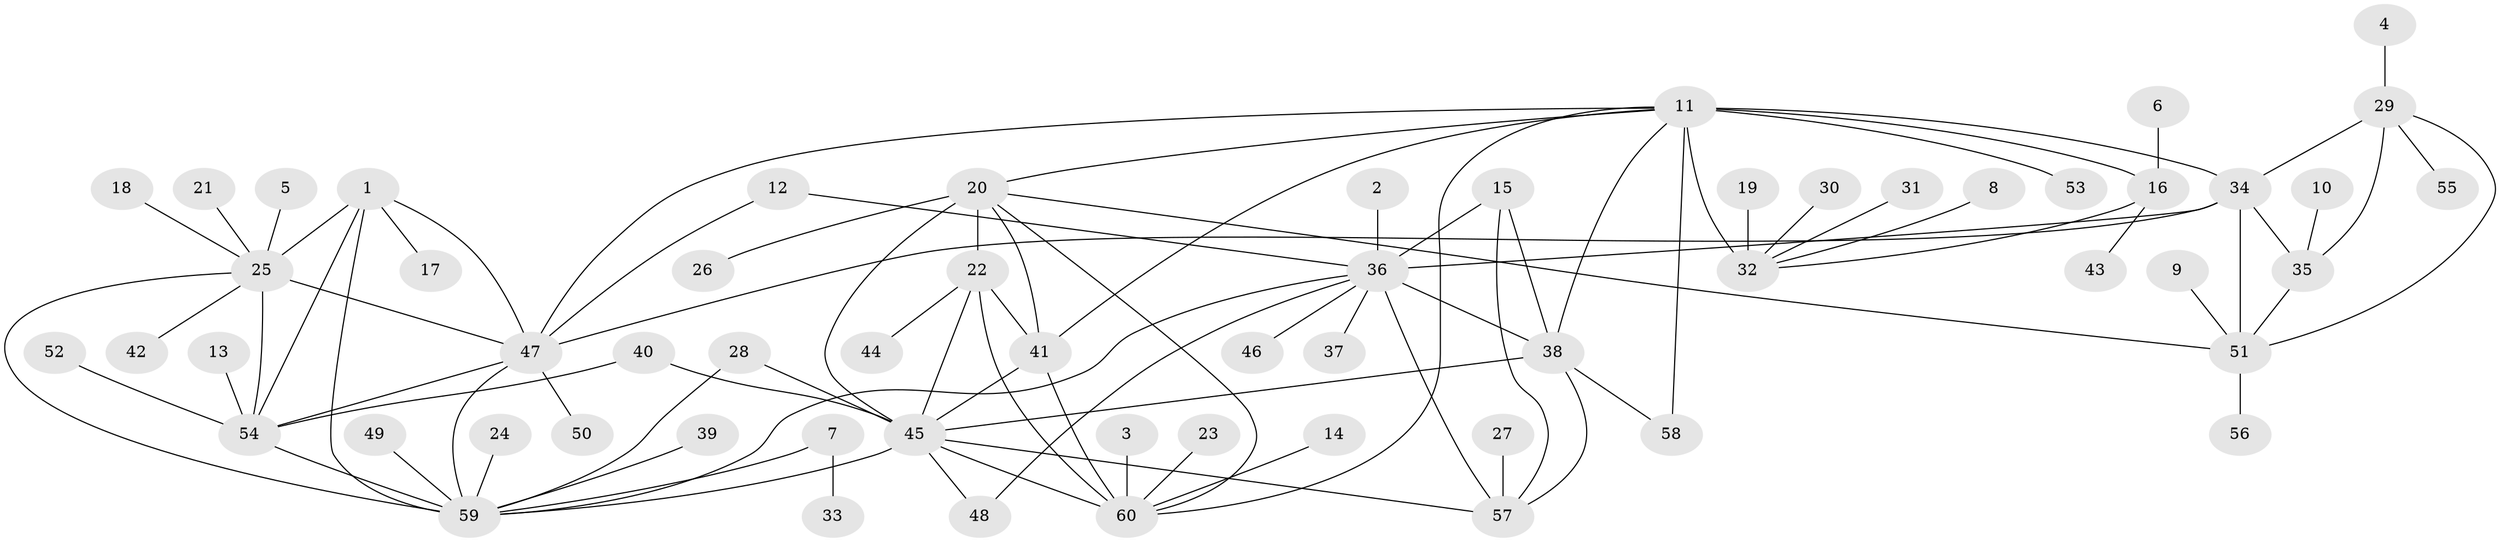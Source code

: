 // original degree distribution, {10: 0.025, 7: 0.06666666666666667, 11: 0.025, 6: 0.025, 5: 0.025, 8: 0.03333333333333333, 14: 0.008333333333333333, 12: 0.008333333333333333, 9: 0.025, 13: 0.008333333333333333, 1: 0.55, 2: 0.15, 3: 0.05}
// Generated by graph-tools (version 1.1) at 2025/02/03/09/25 03:02:31]
// undirected, 60 vertices, 92 edges
graph export_dot {
graph [start="1"]
  node [color=gray90,style=filled];
  1;
  2;
  3;
  4;
  5;
  6;
  7;
  8;
  9;
  10;
  11;
  12;
  13;
  14;
  15;
  16;
  17;
  18;
  19;
  20;
  21;
  22;
  23;
  24;
  25;
  26;
  27;
  28;
  29;
  30;
  31;
  32;
  33;
  34;
  35;
  36;
  37;
  38;
  39;
  40;
  41;
  42;
  43;
  44;
  45;
  46;
  47;
  48;
  49;
  50;
  51;
  52;
  53;
  54;
  55;
  56;
  57;
  58;
  59;
  60;
  1 -- 17 [weight=1.0];
  1 -- 25 [weight=2.0];
  1 -- 47 [weight=1.0];
  1 -- 54 [weight=1.0];
  1 -- 59 [weight=1.0];
  2 -- 36 [weight=1.0];
  3 -- 60 [weight=1.0];
  4 -- 29 [weight=1.0];
  5 -- 25 [weight=1.0];
  6 -- 16 [weight=1.0];
  7 -- 33 [weight=1.0];
  7 -- 59 [weight=1.0];
  8 -- 32 [weight=1.0];
  9 -- 51 [weight=1.0];
  10 -- 35 [weight=1.0];
  11 -- 16 [weight=2.0];
  11 -- 20 [weight=1.0];
  11 -- 32 [weight=6.0];
  11 -- 34 [weight=1.0];
  11 -- 38 [weight=1.0];
  11 -- 41 [weight=1.0];
  11 -- 47 [weight=1.0];
  11 -- 53 [weight=1.0];
  11 -- 58 [weight=1.0];
  11 -- 60 [weight=1.0];
  12 -- 36 [weight=1.0];
  12 -- 47 [weight=1.0];
  13 -- 54 [weight=1.0];
  14 -- 60 [weight=1.0];
  15 -- 36 [weight=4.0];
  15 -- 38 [weight=2.0];
  15 -- 57 [weight=2.0];
  16 -- 32 [weight=3.0];
  16 -- 43 [weight=1.0];
  18 -- 25 [weight=1.0];
  19 -- 32 [weight=1.0];
  20 -- 22 [weight=2.0];
  20 -- 26 [weight=1.0];
  20 -- 41 [weight=1.0];
  20 -- 45 [weight=2.0];
  20 -- 51 [weight=1.0];
  20 -- 60 [weight=1.0];
  21 -- 25 [weight=1.0];
  22 -- 41 [weight=2.0];
  22 -- 44 [weight=1.0];
  22 -- 45 [weight=2.0];
  22 -- 60 [weight=2.0];
  23 -- 60 [weight=1.0];
  24 -- 59 [weight=1.0];
  25 -- 42 [weight=1.0];
  25 -- 47 [weight=2.0];
  25 -- 54 [weight=2.0];
  25 -- 59 [weight=2.0];
  27 -- 57 [weight=1.0];
  28 -- 45 [weight=1.0];
  28 -- 59 [weight=1.0];
  29 -- 34 [weight=2.0];
  29 -- 35 [weight=2.0];
  29 -- 51 [weight=1.0];
  29 -- 55 [weight=1.0];
  30 -- 32 [weight=1.0];
  31 -- 32 [weight=1.0];
  34 -- 35 [weight=4.0];
  34 -- 36 [weight=1.0];
  34 -- 47 [weight=2.0];
  34 -- 51 [weight=2.0];
  35 -- 51 [weight=2.0];
  36 -- 37 [weight=1.0];
  36 -- 38 [weight=2.0];
  36 -- 46 [weight=1.0];
  36 -- 48 [weight=1.0];
  36 -- 57 [weight=2.0];
  36 -- 59 [weight=1.0];
  38 -- 45 [weight=1.0];
  38 -- 57 [weight=1.0];
  38 -- 58 [weight=1.0];
  39 -- 59 [weight=1.0];
  40 -- 45 [weight=1.0];
  40 -- 54 [weight=1.0];
  41 -- 45 [weight=1.0];
  41 -- 60 [weight=1.0];
  45 -- 48 [weight=1.0];
  45 -- 57 [weight=1.0];
  45 -- 59 [weight=1.0];
  45 -- 60 [weight=1.0];
  47 -- 50 [weight=1.0];
  47 -- 54 [weight=1.0];
  47 -- 59 [weight=1.0];
  49 -- 59 [weight=1.0];
  51 -- 56 [weight=1.0];
  52 -- 54 [weight=1.0];
  54 -- 59 [weight=1.0];
}
